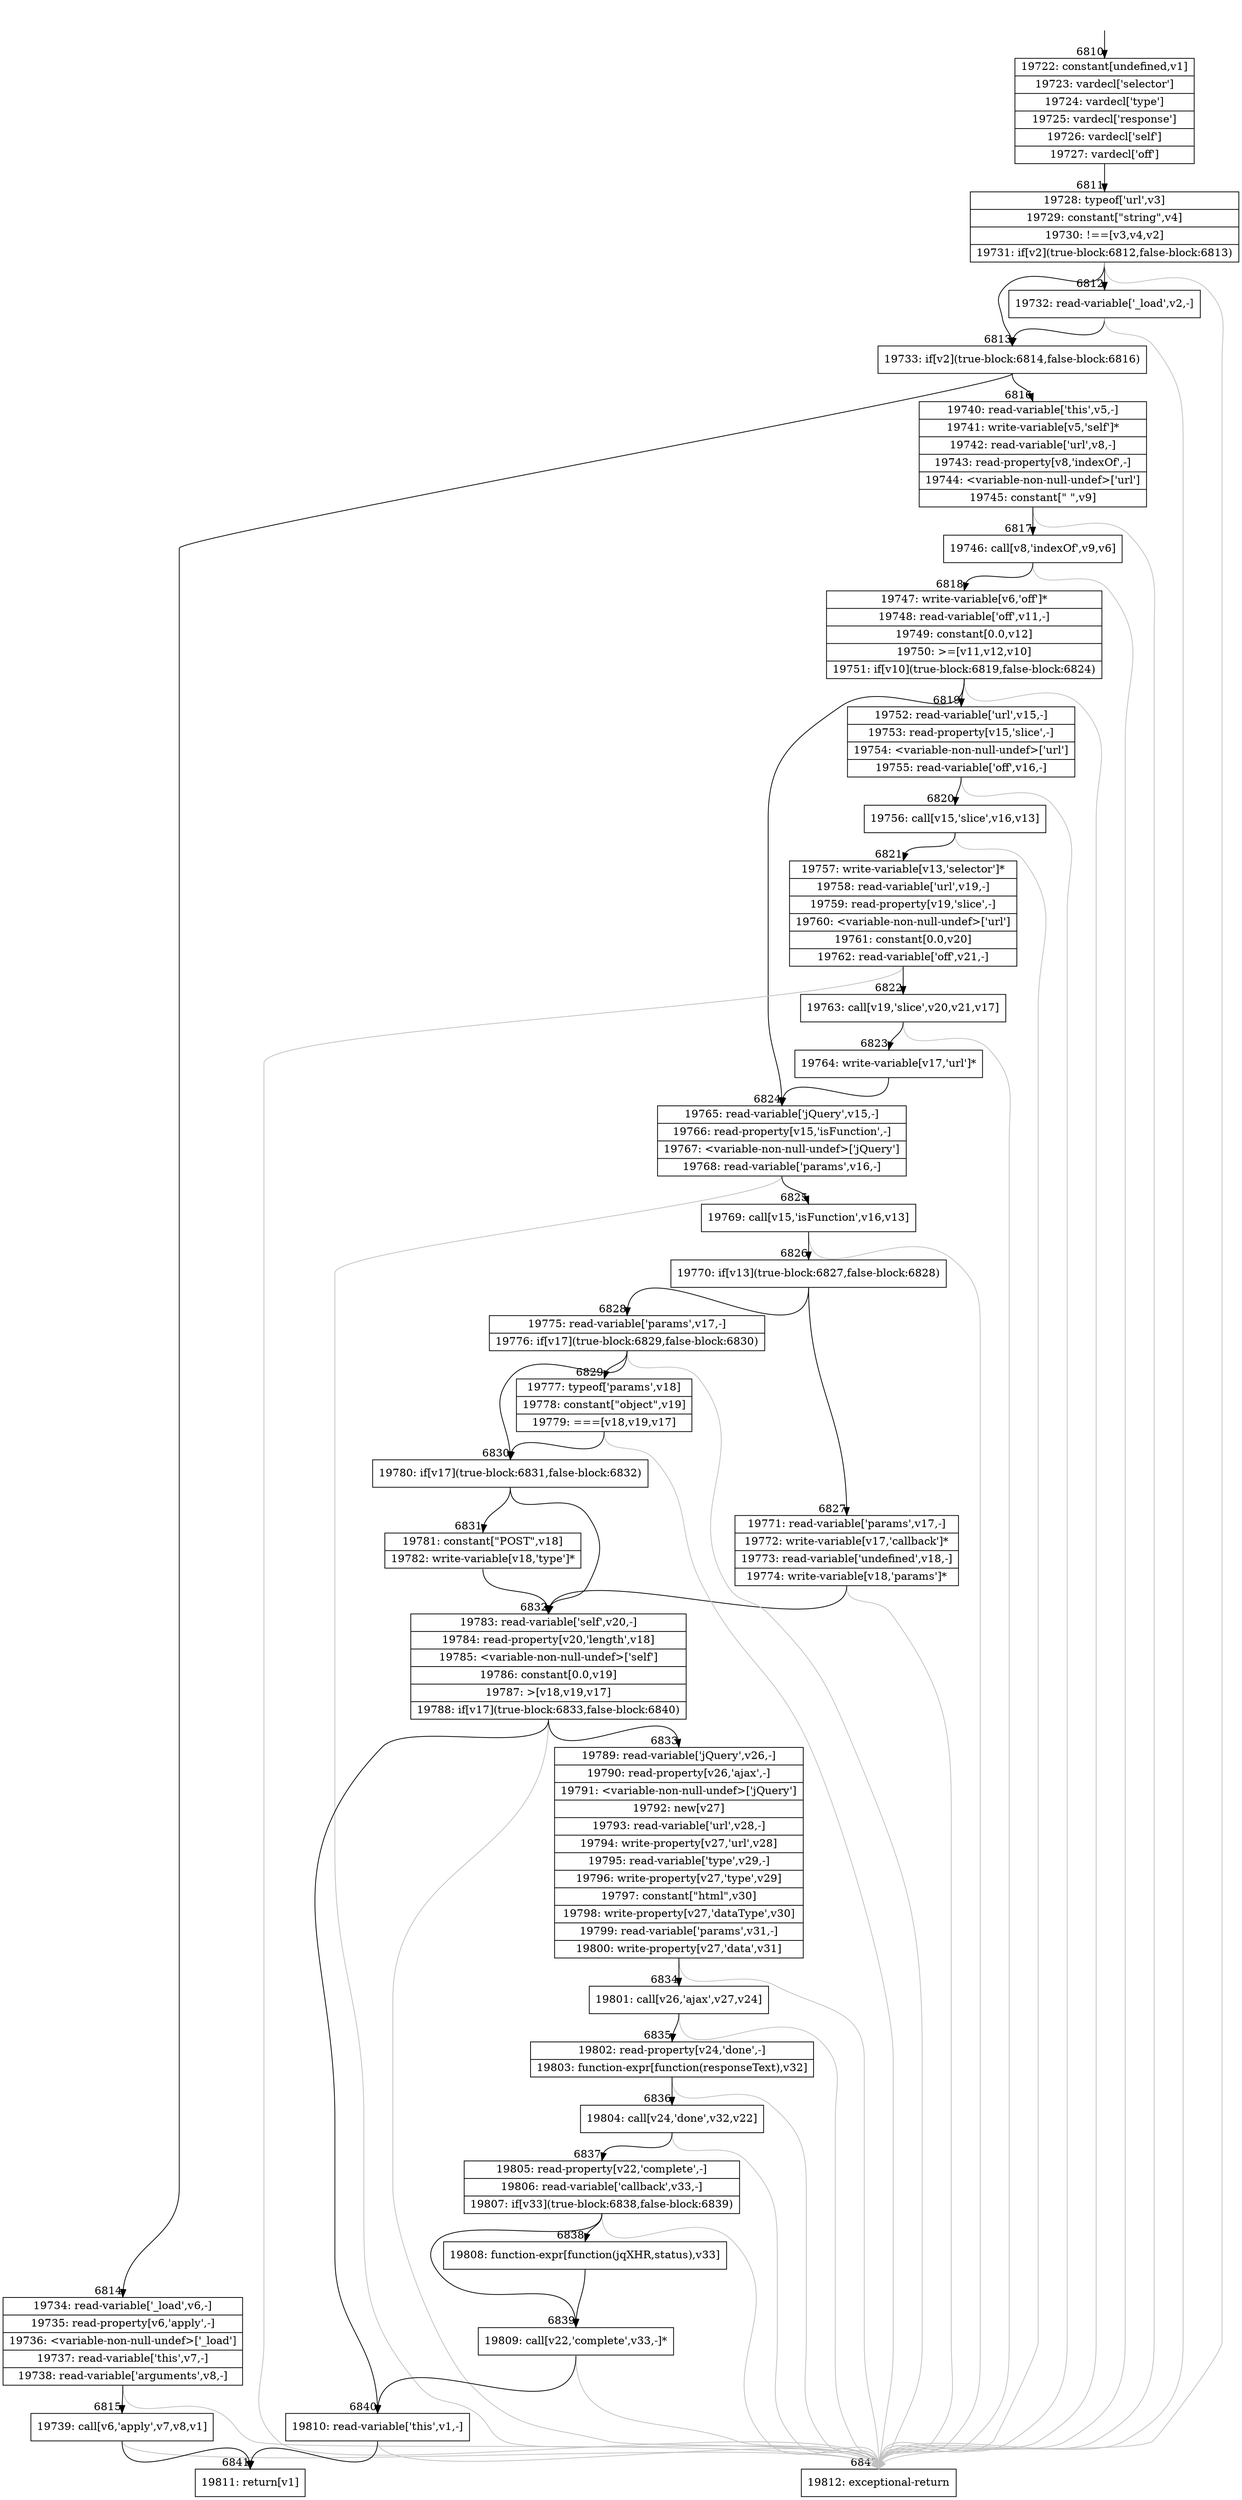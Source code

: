 digraph {
rankdir="TD"
BB_entry447[shape=none,label=""];
BB_entry447 -> BB6810 [tailport=s, headport=n, headlabel="    6810"]
BB6810 [shape=record label="{19722: constant[undefined,v1]|19723: vardecl['selector']|19724: vardecl['type']|19725: vardecl['response']|19726: vardecl['self']|19727: vardecl['off']}" ] 
BB6810 -> BB6811 [tailport=s, headport=n, headlabel="      6811"]
BB6811 [shape=record label="{19728: typeof['url',v3]|19729: constant[\"string\",v4]|19730: !==[v3,v4,v2]|19731: if[v2](true-block:6812,false-block:6813)}" ] 
BB6811 -> BB6813 [tailport=s, headport=n, headlabel="      6813"]
BB6811 -> BB6812 [tailport=s, headport=n, headlabel="      6812"]
BB6811 -> BB6842 [tailport=s, headport=n, color=gray, headlabel="      6842"]
BB6812 [shape=record label="{19732: read-variable['_load',v2,-]}" ] 
BB6812 -> BB6813 [tailport=s, headport=n]
BB6812 -> BB6842 [tailport=s, headport=n, color=gray]
BB6813 [shape=record label="{19733: if[v2](true-block:6814,false-block:6816)}" ] 
BB6813 -> BB6814 [tailport=s, headport=n, headlabel="      6814"]
BB6813 -> BB6816 [tailport=s, headport=n, headlabel="      6816"]
BB6814 [shape=record label="{19734: read-variable['_load',v6,-]|19735: read-property[v6,'apply',-]|19736: \<variable-non-null-undef\>['_load']|19737: read-variable['this',v7,-]|19738: read-variable['arguments',v8,-]}" ] 
BB6814 -> BB6815 [tailport=s, headport=n, headlabel="      6815"]
BB6814 -> BB6842 [tailport=s, headport=n, color=gray]
BB6815 [shape=record label="{19739: call[v6,'apply',v7,v8,v1]}" ] 
BB6815 -> BB6841 [tailport=s, headport=n, headlabel="      6841"]
BB6815 -> BB6842 [tailport=s, headport=n, color=gray]
BB6816 [shape=record label="{19740: read-variable['this',v5,-]|19741: write-variable[v5,'self']*|19742: read-variable['url',v8,-]|19743: read-property[v8,'indexOf',-]|19744: \<variable-non-null-undef\>['url']|19745: constant[\" \",v9]}" ] 
BB6816 -> BB6817 [tailport=s, headport=n, headlabel="      6817"]
BB6816 -> BB6842 [tailport=s, headport=n, color=gray]
BB6817 [shape=record label="{19746: call[v8,'indexOf',v9,v6]}" ] 
BB6817 -> BB6818 [tailport=s, headport=n, headlabel="      6818"]
BB6817 -> BB6842 [tailport=s, headport=n, color=gray]
BB6818 [shape=record label="{19747: write-variable[v6,'off']*|19748: read-variable['off',v11,-]|19749: constant[0.0,v12]|19750: \>=[v11,v12,v10]|19751: if[v10](true-block:6819,false-block:6824)}" ] 
BB6818 -> BB6819 [tailport=s, headport=n, headlabel="      6819"]
BB6818 -> BB6824 [tailport=s, headport=n, headlabel="      6824"]
BB6818 -> BB6842 [tailport=s, headport=n, color=gray]
BB6819 [shape=record label="{19752: read-variable['url',v15,-]|19753: read-property[v15,'slice',-]|19754: \<variable-non-null-undef\>['url']|19755: read-variable['off',v16,-]}" ] 
BB6819 -> BB6820 [tailport=s, headport=n, headlabel="      6820"]
BB6819 -> BB6842 [tailport=s, headport=n, color=gray]
BB6820 [shape=record label="{19756: call[v15,'slice',v16,v13]}" ] 
BB6820 -> BB6821 [tailport=s, headport=n, headlabel="      6821"]
BB6820 -> BB6842 [tailport=s, headport=n, color=gray]
BB6821 [shape=record label="{19757: write-variable[v13,'selector']*|19758: read-variable['url',v19,-]|19759: read-property[v19,'slice',-]|19760: \<variable-non-null-undef\>['url']|19761: constant[0.0,v20]|19762: read-variable['off',v21,-]}" ] 
BB6821 -> BB6822 [tailport=s, headport=n, headlabel="      6822"]
BB6821 -> BB6842 [tailport=s, headport=n, color=gray]
BB6822 [shape=record label="{19763: call[v19,'slice',v20,v21,v17]}" ] 
BB6822 -> BB6823 [tailport=s, headport=n, headlabel="      6823"]
BB6822 -> BB6842 [tailport=s, headport=n, color=gray]
BB6823 [shape=record label="{19764: write-variable[v17,'url']*}" ] 
BB6823 -> BB6824 [tailport=s, headport=n]
BB6824 [shape=record label="{19765: read-variable['jQuery',v15,-]|19766: read-property[v15,'isFunction',-]|19767: \<variable-non-null-undef\>['jQuery']|19768: read-variable['params',v16,-]}" ] 
BB6824 -> BB6825 [tailport=s, headport=n, headlabel="      6825"]
BB6824 -> BB6842 [tailport=s, headport=n, color=gray]
BB6825 [shape=record label="{19769: call[v15,'isFunction',v16,v13]}" ] 
BB6825 -> BB6826 [tailport=s, headport=n, headlabel="      6826"]
BB6825 -> BB6842 [tailport=s, headport=n, color=gray]
BB6826 [shape=record label="{19770: if[v13](true-block:6827,false-block:6828)}" ] 
BB6826 -> BB6827 [tailport=s, headport=n, headlabel="      6827"]
BB6826 -> BB6828 [tailport=s, headport=n, headlabel="      6828"]
BB6827 [shape=record label="{19771: read-variable['params',v17,-]|19772: write-variable[v17,'callback']*|19773: read-variable['undefined',v18,-]|19774: write-variable[v18,'params']*}" ] 
BB6827 -> BB6832 [tailport=s, headport=n, headlabel="      6832"]
BB6827 -> BB6842 [tailport=s, headport=n, color=gray]
BB6828 [shape=record label="{19775: read-variable['params',v17,-]|19776: if[v17](true-block:6829,false-block:6830)}" ] 
BB6828 -> BB6830 [tailport=s, headport=n, headlabel="      6830"]
BB6828 -> BB6829 [tailport=s, headport=n, headlabel="      6829"]
BB6828 -> BB6842 [tailport=s, headport=n, color=gray]
BB6829 [shape=record label="{19777: typeof['params',v18]|19778: constant[\"object\",v19]|19779: ===[v18,v19,v17]}" ] 
BB6829 -> BB6830 [tailport=s, headport=n]
BB6829 -> BB6842 [tailport=s, headport=n, color=gray]
BB6830 [shape=record label="{19780: if[v17](true-block:6831,false-block:6832)}" ] 
BB6830 -> BB6831 [tailport=s, headport=n, headlabel="      6831"]
BB6830 -> BB6832 [tailport=s, headport=n]
BB6831 [shape=record label="{19781: constant[\"POST\",v18]|19782: write-variable[v18,'type']*}" ] 
BB6831 -> BB6832 [tailport=s, headport=n]
BB6832 [shape=record label="{19783: read-variable['self',v20,-]|19784: read-property[v20,'length',v18]|19785: \<variable-non-null-undef\>['self']|19786: constant[0.0,v19]|19787: \>[v18,v19,v17]|19788: if[v17](true-block:6833,false-block:6840)}" ] 
BB6832 -> BB6833 [tailport=s, headport=n, headlabel="      6833"]
BB6832 -> BB6840 [tailport=s, headport=n, headlabel="      6840"]
BB6832 -> BB6842 [tailport=s, headport=n, color=gray]
BB6833 [shape=record label="{19789: read-variable['jQuery',v26,-]|19790: read-property[v26,'ajax',-]|19791: \<variable-non-null-undef\>['jQuery']|19792: new[v27]|19793: read-variable['url',v28,-]|19794: write-property[v27,'url',v28]|19795: read-variable['type',v29,-]|19796: write-property[v27,'type',v29]|19797: constant[\"html\",v30]|19798: write-property[v27,'dataType',v30]|19799: read-variable['params',v31,-]|19800: write-property[v27,'data',v31]}" ] 
BB6833 -> BB6834 [tailport=s, headport=n, headlabel="      6834"]
BB6833 -> BB6842 [tailport=s, headport=n, color=gray]
BB6834 [shape=record label="{19801: call[v26,'ajax',v27,v24]}" ] 
BB6834 -> BB6835 [tailport=s, headport=n, headlabel="      6835"]
BB6834 -> BB6842 [tailport=s, headport=n, color=gray]
BB6835 [shape=record label="{19802: read-property[v24,'done',-]|19803: function-expr[function(responseText),v32]}" ] 
BB6835 -> BB6836 [tailport=s, headport=n, headlabel="      6836"]
BB6835 -> BB6842 [tailport=s, headport=n, color=gray]
BB6836 [shape=record label="{19804: call[v24,'done',v32,v22]}" ] 
BB6836 -> BB6837 [tailport=s, headport=n, headlabel="      6837"]
BB6836 -> BB6842 [tailport=s, headport=n, color=gray]
BB6837 [shape=record label="{19805: read-property[v22,'complete',-]|19806: read-variable['callback',v33,-]|19807: if[v33](true-block:6838,false-block:6839)}" ] 
BB6837 -> BB6839 [tailport=s, headport=n, headlabel="      6839"]
BB6837 -> BB6838 [tailport=s, headport=n, headlabel="      6838"]
BB6837 -> BB6842 [tailport=s, headport=n, color=gray]
BB6838 [shape=record label="{19808: function-expr[function(jqXHR,status),v33]}" ] 
BB6838 -> BB6839 [tailport=s, headport=n]
BB6839 [shape=record label="{19809: call[v22,'complete',v33,-]*}" ] 
BB6839 -> BB6840 [tailport=s, headport=n]
BB6839 -> BB6842 [tailport=s, headport=n, color=gray]
BB6840 [shape=record label="{19810: read-variable['this',v1,-]}" ] 
BB6840 -> BB6841 [tailport=s, headport=n]
BB6840 -> BB6842 [tailport=s, headport=n, color=gray]
BB6841 [shape=record label="{19811: return[v1]}" ] 
BB6842 [shape=record label="{19812: exceptional-return}" ] 
}
